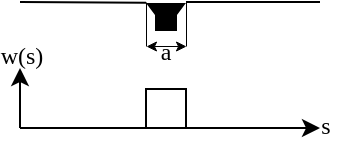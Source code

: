 <mxfile version="18.2.0" type="device"><diagram id="jg1-A4N6G6enrbhckPsy" name="Page-1"><mxGraphModel dx="229" dy="133" grid="1" gridSize="10" guides="1" tooltips="1" connect="1" arrows="1" fold="1" page="1" pageScale="1" pageWidth="850" pageHeight="1100" math="1" shadow="0"><root><mxCell id="0"/><mxCell id="1" parent="0"/><mxCell id="7oLpw7WFOi-pu63skHjt-1" value="" style="endArrow=none;html=1;rounded=0;" parent="1" edge="1"><mxGeometry width="50" height="50" relative="1" as="geometry"><mxPoint x="520" y="200" as="sourcePoint"/><mxPoint x="453" y="200" as="targetPoint"/></mxGeometry></mxCell><mxCell id="7oLpw7WFOi-pu63skHjt-7" value="" style="group;fillColor=none;rotation=-90;" parent="1" vertex="1" connectable="0"><mxGeometry x="436" y="194" width="14" height="25" as="geometry"/></mxCell><mxCell id="7oLpw7WFOi-pu63skHjt-5" value="" style="rounded=0;whiteSpace=wrap;html=1;fillColor=#000000;rotation=-90;" parent="7oLpw7WFOi-pu63skHjt-7" vertex="1"><mxGeometry x="2" y="10" width="10" height="10" as="geometry"/></mxCell><mxCell id="7oLpw7WFOi-pu63skHjt-6" value="" style="triangle;whiteSpace=wrap;html=1;rotation=-270;fillColor=#000000;" parent="7oLpw7WFOi-pu63skHjt-7" vertex="1"><mxGeometry x="1" y="4" width="12" height="18" as="geometry"/></mxCell><mxCell id="b7B_fwGBII_m7T3D0SxC-9" value="" style="endArrow=none;html=1;rounded=0;entryX=0;entryY=0.5;entryDx=0;entryDy=0;strokeWidth=0.5;" parent="1" edge="1"><mxGeometry width="50" height="50" relative="1" as="geometry"><mxPoint x="433" y="222" as="sourcePoint"/><mxPoint x="433" y="200" as="targetPoint"/></mxGeometry></mxCell><mxCell id="b7B_fwGBII_m7T3D0SxC-10" value="" style="endArrow=none;html=1;rounded=0;entryX=0;entryY=0.5;entryDx=0;entryDy=0;strokeWidth=0.5;" parent="1" edge="1"><mxGeometry width="50" height="50" relative="1" as="geometry"><mxPoint x="453" y="222" as="sourcePoint"/><mxPoint x="453" y="200.0" as="targetPoint"/></mxGeometry></mxCell><mxCell id="b7B_fwGBII_m7T3D0SxC-11" value="" style="endArrow=classic;startArrow=classic;html=1;rounded=0;strokeWidth=0.5;startSize=4;endSize=4;" parent="1" edge="1"><mxGeometry width="50" height="50" relative="1" as="geometry"><mxPoint x="433" y="222" as="sourcePoint"/><mxPoint x="453" y="222" as="targetPoint"/></mxGeometry></mxCell><mxCell id="1qQhRFaBi514X7jHjRMF-1" value="" style="endArrow=none;html=1;rounded=0;" edge="1" parent="1"><mxGeometry width="50" height="50" relative="1" as="geometry"><mxPoint x="433" y="200.38" as="sourcePoint"/><mxPoint x="370" y="200" as="targetPoint"/></mxGeometry></mxCell><mxCell id="1qQhRFaBi514X7jHjRMF-6" value="a" style="text;html=1;strokeColor=none;fillColor=none;align=center;verticalAlign=middle;whiteSpace=wrap;rounded=0;fontFamily=CMU Serif Roman;" vertex="1" parent="1"><mxGeometry x="437" y="220" width="12" height="10" as="geometry"/></mxCell><mxCell id="1qQhRFaBi514X7jHjRMF-10" value="" style="endArrow=classic;html=1;rounded=0;fontFamily=CMU Serif Roman;" edge="1" parent="1"><mxGeometry width="50" height="50" relative="1" as="geometry"><mxPoint x="370" y="263" as="sourcePoint"/><mxPoint x="370" y="233" as="targetPoint"/></mxGeometry></mxCell><mxCell id="1qQhRFaBi514X7jHjRMF-11" value="" style="endArrow=classic;html=1;rounded=0;fontFamily=CMU Serif Roman;" edge="1" parent="1"><mxGeometry width="50" height="50" relative="1" as="geometry"><mxPoint x="370" y="263" as="sourcePoint"/><mxPoint x="520" y="263" as="targetPoint"/></mxGeometry></mxCell><mxCell id="1qQhRFaBi514X7jHjRMF-12" value="" style="endArrow=none;html=1;rounded=0;fontFamily=CMU Serif Roman;" edge="1" parent="1"><mxGeometry width="50" height="50" relative="1" as="geometry"><mxPoint x="370" y="263" as="sourcePoint"/><mxPoint x="430" y="263" as="targetPoint"/></mxGeometry></mxCell><mxCell id="1qQhRFaBi514X7jHjRMF-13" value="" style="endArrow=none;html=1;rounded=0;fontFamily=CMU Serif Roman;" edge="1" parent="1"><mxGeometry width="50" height="50" relative="1" as="geometry"><mxPoint x="433" y="254" as="sourcePoint"/><mxPoint x="433" y="263" as="targetPoint"/></mxGeometry></mxCell><mxCell id="1qQhRFaBi514X7jHjRMF-14" value="" style="endArrow=none;html=1;rounded=0;fontFamily=CMU Serif Roman;" edge="1" parent="1"><mxGeometry width="50" height="50" relative="1" as="geometry"><mxPoint x="453" y="253" as="sourcePoint"/><mxPoint x="453" y="263" as="targetPoint"/><Array as="points"><mxPoint x="453" y="243"/><mxPoint x="453" y="253"/></Array></mxGeometry></mxCell><mxCell id="1qQhRFaBi514X7jHjRMF-15" value="" style="endArrow=none;html=1;rounded=0;fontFamily=CMU Serif Roman;" edge="1" parent="1"><mxGeometry width="50" height="50" relative="1" as="geometry"><mxPoint x="433.0" y="253" as="sourcePoint"/><mxPoint x="433.0" y="263" as="targetPoint"/><Array as="points"><mxPoint x="433" y="243"/><mxPoint x="433" y="253"/></Array></mxGeometry></mxCell><mxCell id="1qQhRFaBi514X7jHjRMF-17" value="" style="endArrow=none;html=1;rounded=0;fontFamily=CMU Serif Roman;" edge="1" parent="1"><mxGeometry width="50" height="50" relative="1" as="geometry"><mxPoint x="433" y="243.5" as="sourcePoint"/><mxPoint x="453" y="243.5" as="targetPoint"/><Array as="points"/></mxGeometry></mxCell><mxCell id="1qQhRFaBi514X7jHjRMF-18" value="w(s)" style="text;html=1;strokeColor=none;fillColor=none;align=center;verticalAlign=middle;whiteSpace=wrap;rounded=0;fontFamily=CMU Serif Roman;" vertex="1" parent="1"><mxGeometry x="361" y="222" width="20" height="10" as="geometry"/></mxCell><mxCell id="1qQhRFaBi514X7jHjRMF-19" value="s" style="text;html=1;strokeColor=none;fillColor=none;align=center;verticalAlign=middle;whiteSpace=wrap;rounded=0;fontFamily=CMU Serif Roman;" vertex="1" parent="1"><mxGeometry x="513" y="257" width="20" height="10" as="geometry"/></mxCell></root></mxGraphModel></diagram></mxfile>